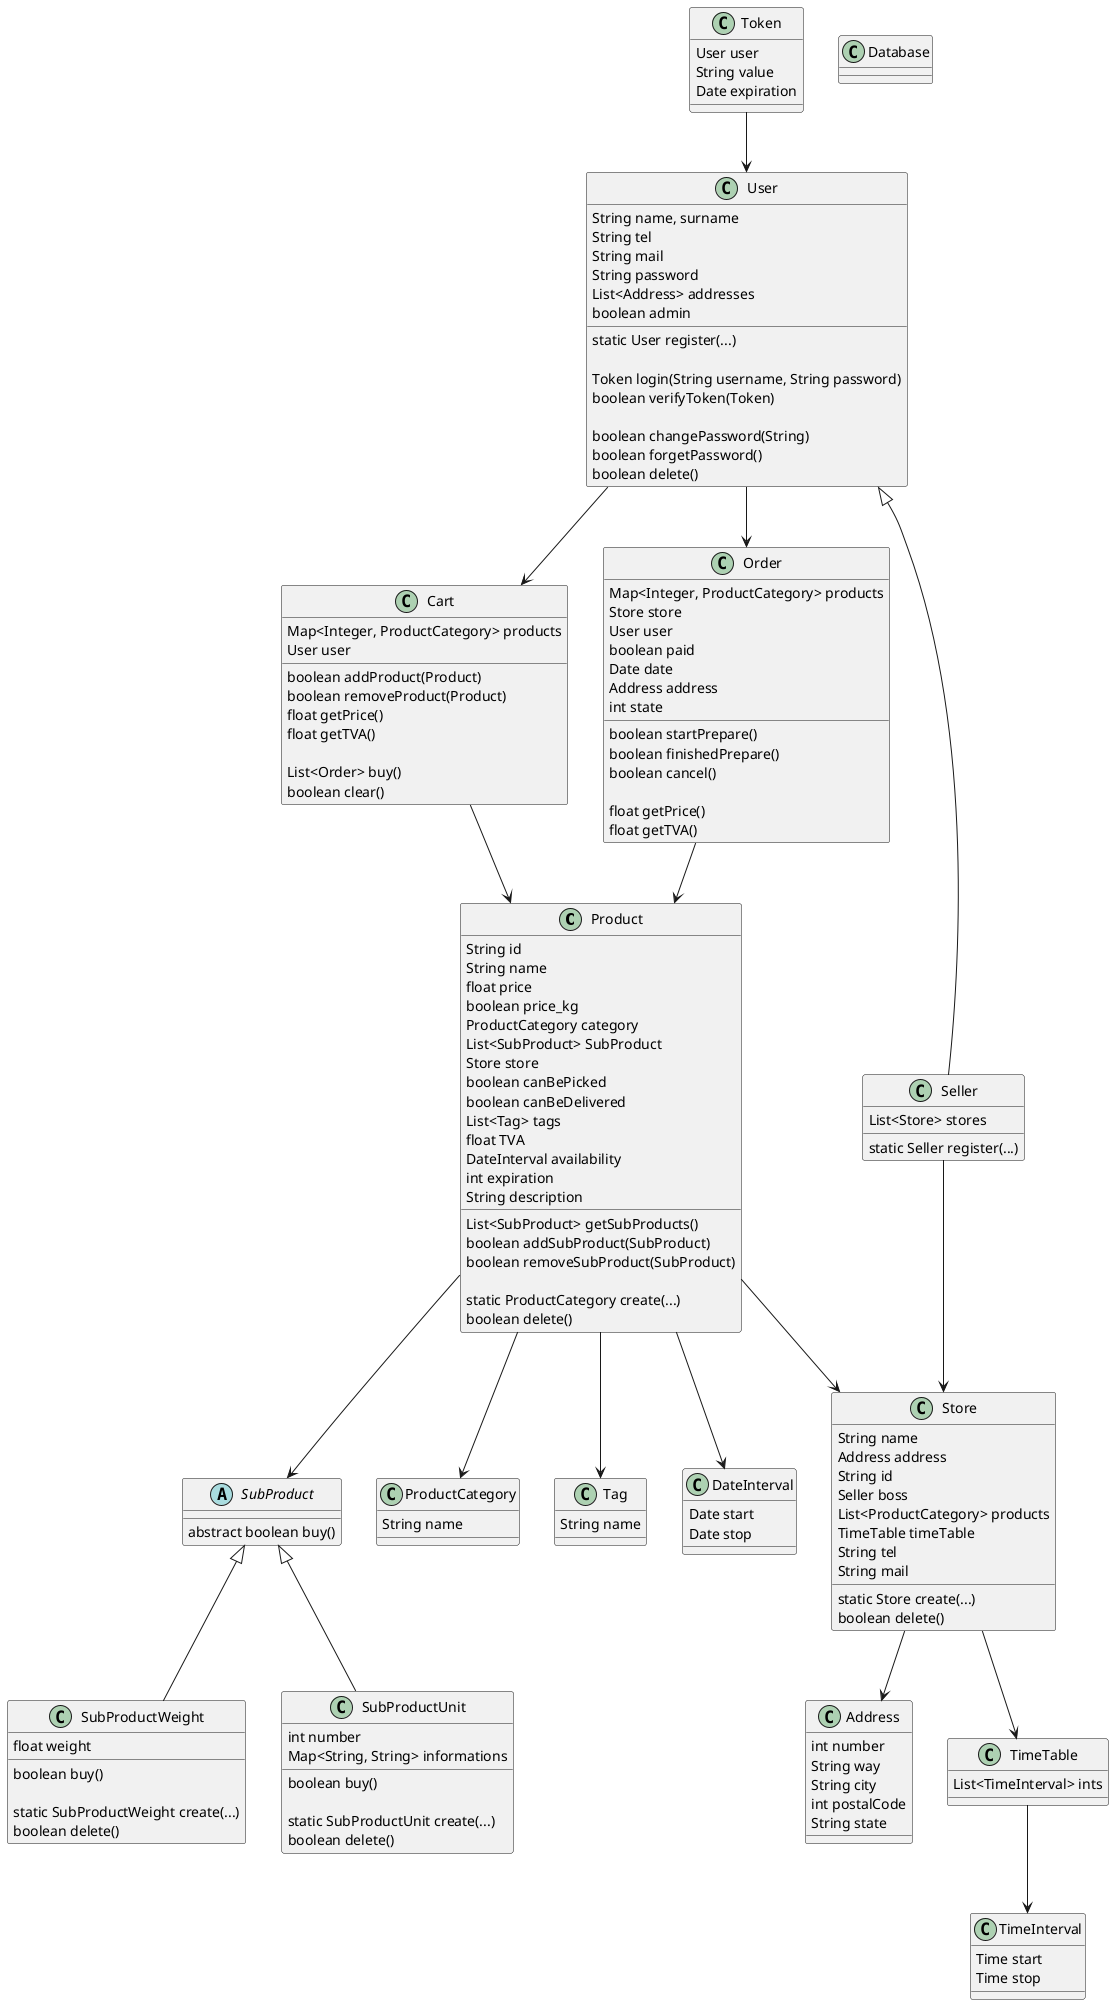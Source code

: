 @startuml

'skinparam linetype ortho

class Product{
    String id
    String name
    float price
    boolean price_kg
    ProductCategory category
    List<SubProduct> SubProduct
    Store store
    boolean canBePicked
    boolean canBeDelivered
    List<Tag> tags
    float TVA
    DateInterval availability
    int expiration
    String description
    List<SubProduct> getSubProducts()
    boolean addSubProduct(SubProduct)
    boolean removeSubProduct(SubProduct)

    static ProductCategory create(...)
    boolean delete()
}
abstract class SubProduct{
    abstract boolean buy()
}
class SubProductWeight extends SubProduct{
    float weight
    boolean buy()

    static SubProductWeight create(...)
    boolean delete()
}
class SubProductUnit extends SubProduct{
    int number
    Map<String, String> informations
    boolean buy()

    static SubProductUnit create(...)
    boolean delete()
}
class Store{
    String name
    Address address
    String id
    Seller boss
    List<ProductCategory> products
    TimeTable timeTable
    String tel
    String mail

    static Store create(...)
    boolean delete()
}
class Cart{
    Map<Integer, ProductCategory> products
    User user
    boolean addProduct(Product)
    boolean removeProduct(Product)
    float getPrice()
    float getTVA()

    List<Order> buy()
    boolean clear()
}
class Order{
    Map<Integer, ProductCategory> products
    Store store
    User user
    boolean paid
    Date date
    Address address
    int state

    boolean startPrepare()
    boolean finishedPrepare()
    boolean cancel()

    float getPrice()
    float getTVA()
}
class User{
    String name, surname
    String tel
    String mail
    String password
    List<Address> addresses
    boolean admin

    static User register(...)

    Token login(String username, String password)
    boolean verifyToken(Token)

    boolean changePassword(String)
    boolean forgetPassword()
    boolean delete()
}
class Seller extends User{
    List<Store> stores

    static Seller register(...)
}
class ProductCategory{
    String name
}
class Tag{
    String name
}
class DateInterval{
    Date start
    Date stop
}
class TimeInterval{
    Time start
    Time stop
}
class Database{
    '//TODO
}
class Address{
    int number
    String way
    String city
    int postalCode
    String state
}
class TimeTable{
    List<TimeInterval> ints
}
class Token{
    User user
    String value
    Date expiration
}

Seller      --> Store
Product     --> Store
Product     --> DateInterval
Product     --> Tag
Product     --> SubProduct
Product     --> ProductCategory
Cart        --> Product
Order       --> Product
User        --> Cart
User        --> Order
Token       --> User
Store       --> Address
Store       --> TimeTable
TimeTable   --> TimeInterval

@enduml